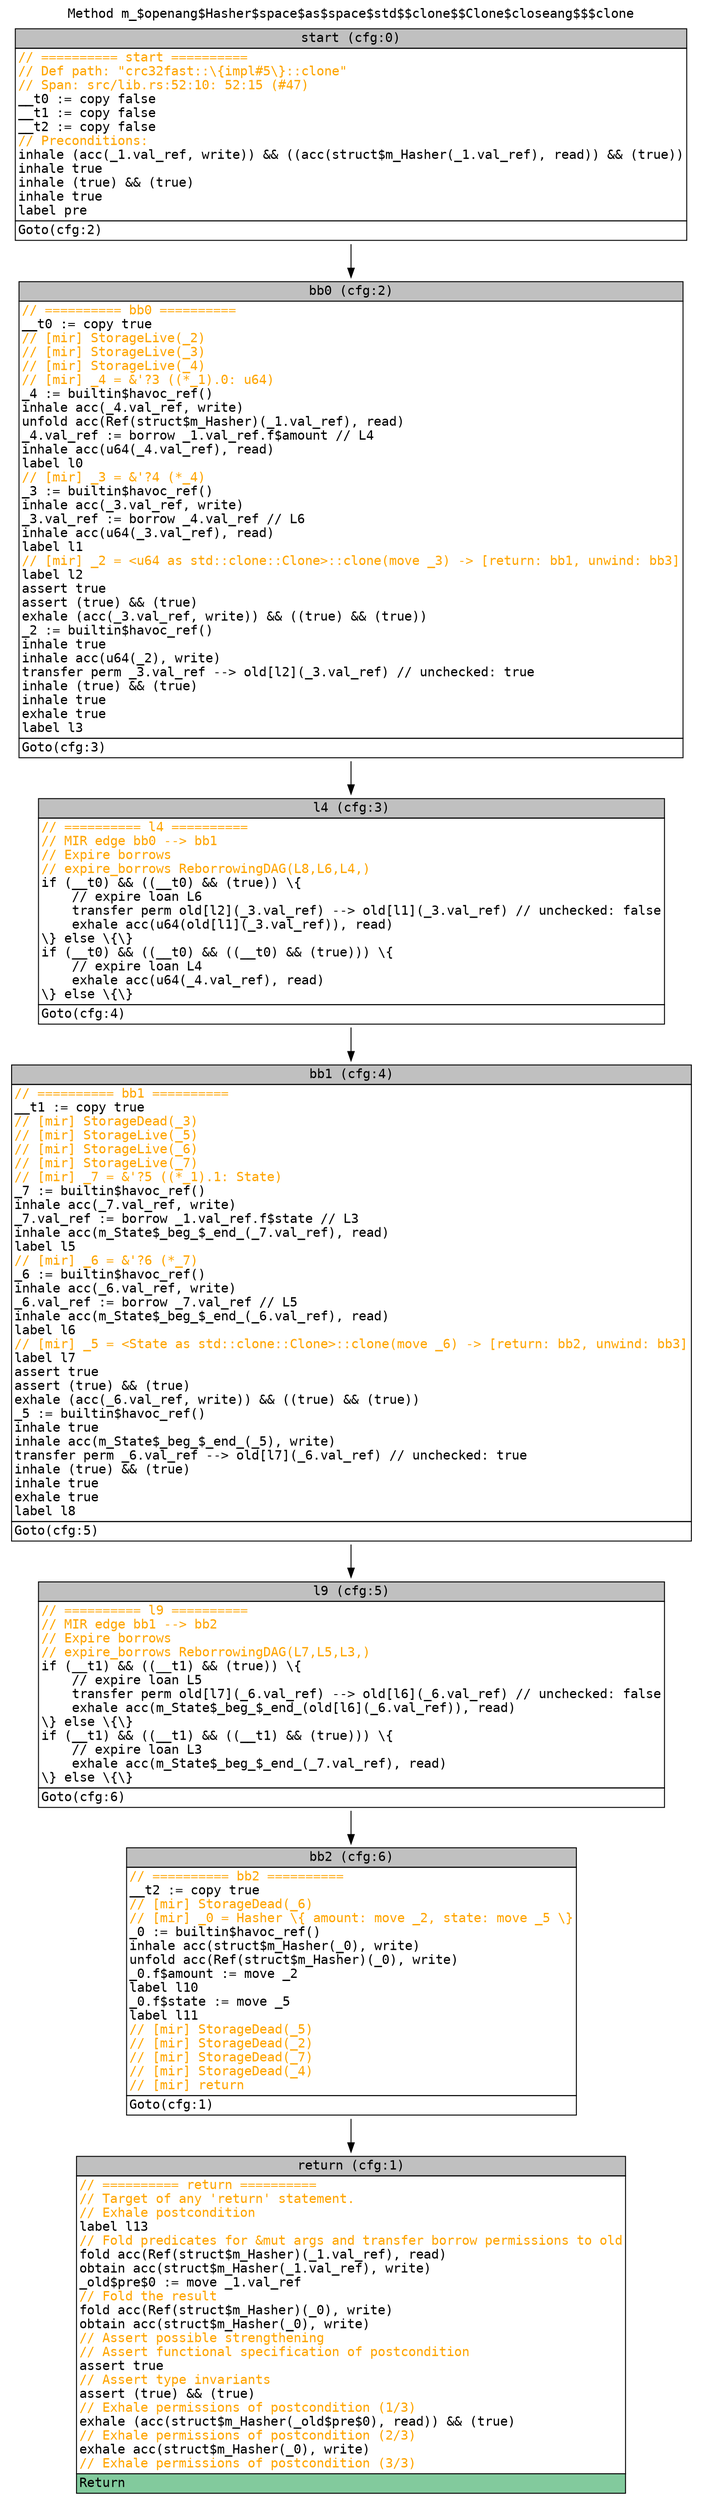 digraph CFG {
graph [fontname=monospace];
node [fontname=monospace];
edge [fontname=monospace];
labelloc="t";
label="Method m_$openang$Hasher$space$as$space$std$$clone$$Clone$closeang$$$clone";
"block_start" [shape=none,label=<<table border="0" cellborder="1" cellspacing="0"><tr><td bgcolor="gray" align="center">start (cfg:0)</td></tr><tr><td align="left" balign="left"><font color="orange">// ========== start ==========</font><br/><font color="orange">// Def path: "crc32fast::\{impl#5\}::clone"</font><br/><font color="orange">// Span: src/lib.rs:52:10: 52:15 (#47)</font><br/>__t0 := copy false<br/>__t1 := copy false<br/>__t2 := copy false<br/><font color="orange">// Preconditions:</font><br/>inhale (acc(_1.val_ref, write)) &amp;&amp; ((acc(struct$m_Hasher(_1.val_ref), read)) &amp;&amp; (true))<br/>inhale true<br/>inhale (true) &amp;&amp; (true)<br/>inhale true<br/>label pre</td></tr><tr><td align="left">Goto(cfg:2)<br/></td></tr></table>>];
"block_return" [shape=none,label=<<table border="0" cellborder="1" cellspacing="0"><tr><td bgcolor="gray" align="center">return (cfg:1)</td></tr><tr><td align="left" balign="left"><font color="orange">// ========== return ==========</font><br/><font color="orange">// Target of any 'return' statement.</font><br/><font color="orange">// Exhale postcondition</font><br/>label l13<br/><font color="orange">// Fold predicates for &amp;mut args and transfer borrow permissions to old</font><br/>fold acc(Ref(struct$m_Hasher)(_1.val_ref), read)<br/>obtain acc(struct$m_Hasher(_1.val_ref), write)<br/>_old$pre$0 := move _1.val_ref<br/><font color="orange">// Fold the result</font><br/>fold acc(Ref(struct$m_Hasher)(_0), write)<br/>obtain acc(struct$m_Hasher(_0), write)<br/><font color="orange">// Assert possible strengthening</font><br/><font color="orange">// Assert functional specification of postcondition</font><br/>assert true<br/><font color="orange">// Assert type invariants</font><br/>assert (true) &amp;&amp; (true)<br/><font color="orange">// Exhale permissions of postcondition (1/3)</font><br/>exhale (acc(struct$m_Hasher(_old$pre$0), read)) &amp;&amp; (true)<br/><font color="orange">// Exhale permissions of postcondition (2/3)</font><br/>exhale acc(struct$m_Hasher(_0), write)<br/><font color="orange">// Exhale permissions of postcondition (3/3)</font></td></tr><tr><td align="left" bgcolor="#82CA9D">Return<br/></td></tr></table>>];
"block_bb0" [shape=none,label=<<table border="0" cellborder="1" cellspacing="0"><tr><td bgcolor="gray" align="center">bb0 (cfg:2)</td></tr><tr><td align="left" balign="left"><font color="orange">// ========== bb0 ==========</font><br/>__t0 := copy true<br/><font color="orange">// [mir] StorageLive(_2)</font><br/><font color="orange">// [mir] StorageLive(_3)</font><br/><font color="orange">// [mir] StorageLive(_4)</font><br/><font color="orange">// [mir] _4 = &amp;'?3 ((*_1).0: u64)</font><br/>_4 := builtin$havoc_ref()<br/>inhale acc(_4.val_ref, write)<br/>unfold acc(Ref(struct$m_Hasher)(_1.val_ref), read)<br/>_4.val_ref := borrow _1.val_ref.f$amount // L4<br/>inhale acc(u64(_4.val_ref), read)<br/>label l0<br/><font color="orange">// [mir] _3 = &amp;'?4 (*_4)</font><br/>_3 := builtin$havoc_ref()<br/>inhale acc(_3.val_ref, write)<br/>_3.val_ref := borrow _4.val_ref // L6<br/>inhale acc(u64(_3.val_ref), read)<br/>label l1<br/><font color="orange">// [mir] _2 = &lt;u64 as std::clone::Clone&gt;::clone(move _3) -&gt; [return: bb1, unwind: bb3]</font><br/>label l2<br/>assert true<br/>assert (true) &amp;&amp; (true)<br/>exhale (acc(_3.val_ref, write)) &amp;&amp; ((true) &amp;&amp; (true))<br/>_2 := builtin$havoc_ref()<br/>inhale true<br/>inhale acc(u64(_2), write)<br/>transfer perm _3.val_ref --&gt; old[l2](_3.val_ref) // unchecked: true<br/>inhale (true) &amp;&amp; (true)<br/>inhale true<br/>exhale true<br/>label l3</td></tr><tr><td align="left">Goto(cfg:3)<br/></td></tr></table>>];
"block_l4" [shape=none,label=<<table border="0" cellborder="1" cellspacing="0"><tr><td bgcolor="gray" align="center">l4 (cfg:3)</td></tr><tr><td align="left" balign="left"><font color="orange">// ========== l4 ==========</font><br/><font color="orange">// MIR edge bb0 --&gt; bb1</font><br/><font color="orange">// Expire borrows</font><br/><font color="orange">// expire_borrows ReborrowingDAG(L8,L6,L4,)</font><br/>if (__t0) &amp;&amp; ((__t0) &amp;&amp; (true)) \{<br/>    // expire loan L6<br/>    transfer perm old[l2](_3.val_ref) --&gt; old[l1](_3.val_ref) // unchecked: false<br/>    exhale acc(u64(old[l1](_3.val_ref)), read)<br/>\} else \{\}<br/>if (__t0) &amp;&amp; ((__t0) &amp;&amp; ((__t0) &amp;&amp; (true))) \{<br/>    // expire loan L4<br/>    exhale acc(u64(_4.val_ref), read)<br/>\} else \{\}</td></tr><tr><td align="left">Goto(cfg:4)<br/></td></tr></table>>];
"block_bb1" [shape=none,label=<<table border="0" cellborder="1" cellspacing="0"><tr><td bgcolor="gray" align="center">bb1 (cfg:4)</td></tr><tr><td align="left" balign="left"><font color="orange">// ========== bb1 ==========</font><br/>__t1 := copy true<br/><font color="orange">// [mir] StorageDead(_3)</font><br/><font color="orange">// [mir] StorageLive(_5)</font><br/><font color="orange">// [mir] StorageLive(_6)</font><br/><font color="orange">// [mir] StorageLive(_7)</font><br/><font color="orange">// [mir] _7 = &amp;'?5 ((*_1).1: State)</font><br/>_7 := builtin$havoc_ref()<br/>inhale acc(_7.val_ref, write)<br/>_7.val_ref := borrow _1.val_ref.f$state // L3<br/>inhale acc(m_State$_beg_$_end_(_7.val_ref), read)<br/>label l5<br/><font color="orange">// [mir] _6 = &amp;'?6 (*_7)</font><br/>_6 := builtin$havoc_ref()<br/>inhale acc(_6.val_ref, write)<br/>_6.val_ref := borrow _7.val_ref // L5<br/>inhale acc(m_State$_beg_$_end_(_6.val_ref), read)<br/>label l6<br/><font color="orange">// [mir] _5 = &lt;State as std::clone::Clone&gt;::clone(move _6) -&gt; [return: bb2, unwind: bb3]</font><br/>label l7<br/>assert true<br/>assert (true) &amp;&amp; (true)<br/>exhale (acc(_6.val_ref, write)) &amp;&amp; ((true) &amp;&amp; (true))<br/>_5 := builtin$havoc_ref()<br/>inhale true<br/>inhale acc(m_State$_beg_$_end_(_5), write)<br/>transfer perm _6.val_ref --&gt; old[l7](_6.val_ref) // unchecked: true<br/>inhale (true) &amp;&amp; (true)<br/>inhale true<br/>exhale true<br/>label l8</td></tr><tr><td align="left">Goto(cfg:5)<br/></td></tr></table>>];
"block_l9" [shape=none,label=<<table border="0" cellborder="1" cellspacing="0"><tr><td bgcolor="gray" align="center">l9 (cfg:5)</td></tr><tr><td align="left" balign="left"><font color="orange">// ========== l9 ==========</font><br/><font color="orange">// MIR edge bb1 --&gt; bb2</font><br/><font color="orange">// Expire borrows</font><br/><font color="orange">// expire_borrows ReborrowingDAG(L7,L5,L3,)</font><br/>if (__t1) &amp;&amp; ((__t1) &amp;&amp; (true)) \{<br/>    // expire loan L5<br/>    transfer perm old[l7](_6.val_ref) --&gt; old[l6](_6.val_ref) // unchecked: false<br/>    exhale acc(m_State$_beg_$_end_(old[l6](_6.val_ref)), read)<br/>\} else \{\}<br/>if (__t1) &amp;&amp; ((__t1) &amp;&amp; ((__t1) &amp;&amp; (true))) \{<br/>    // expire loan L3<br/>    exhale acc(m_State$_beg_$_end_(_7.val_ref), read)<br/>\} else \{\}</td></tr><tr><td align="left">Goto(cfg:6)<br/></td></tr></table>>];
"block_bb2" [shape=none,label=<<table border="0" cellborder="1" cellspacing="0"><tr><td bgcolor="gray" align="center">bb2 (cfg:6)</td></tr><tr><td align="left" balign="left"><font color="orange">// ========== bb2 ==========</font><br/>__t2 := copy true<br/><font color="orange">// [mir] StorageDead(_6)</font><br/><font color="orange">// [mir] _0 = Hasher \{ amount: move _2, state: move _5 \}</font><br/>_0 := builtin$havoc_ref()<br/>inhale acc(struct$m_Hasher(_0), write)<br/>unfold acc(Ref(struct$m_Hasher)(_0), write)<br/>_0.f$amount := move _2<br/>label l10<br/>_0.f$state := move _5<br/>label l11<br/><font color="orange">// [mir] StorageDead(_5)</font><br/><font color="orange">// [mir] StorageDead(_2)</font><br/><font color="orange">// [mir] StorageDead(_7)</font><br/><font color="orange">// [mir] StorageDead(_4)</font><br/><font color="orange">// [mir] return</font></td></tr><tr><td align="left">Goto(cfg:1)<br/></td></tr></table>>];
"block_start" -> "block_bb0";
"block_bb0" -> "block_l4";
"block_l4" -> "block_bb1";
"block_bb1" -> "block_l9";
"block_l9" -> "block_bb2";
"block_bb2" -> "block_return";
}
